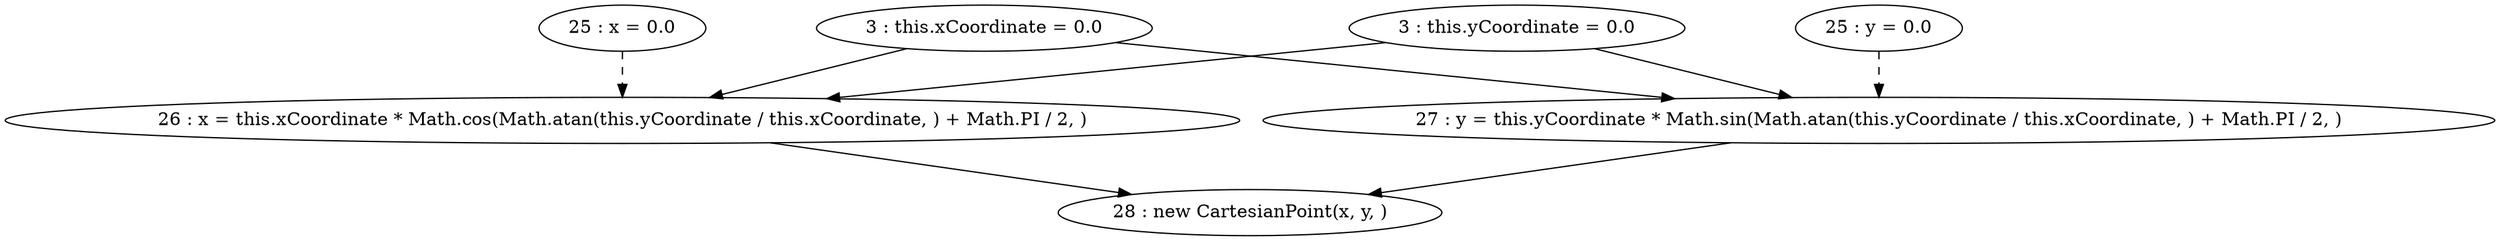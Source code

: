 digraph G {
"3 : this.xCoordinate = 0.0"
"3 : this.xCoordinate = 0.0" -> "26 : x = this.xCoordinate * Math.cos(Math.atan(this.yCoordinate / this.xCoordinate, ) + Math.PI / 2, )"
"3 : this.xCoordinate = 0.0" -> "27 : y = this.yCoordinate * Math.sin(Math.atan(this.yCoordinate / this.xCoordinate, ) + Math.PI / 2, )"
"3 : this.yCoordinate = 0.0"
"3 : this.yCoordinate = 0.0" -> "26 : x = this.xCoordinate * Math.cos(Math.atan(this.yCoordinate / this.xCoordinate, ) + Math.PI / 2, )"
"3 : this.yCoordinate = 0.0" -> "27 : y = this.yCoordinate * Math.sin(Math.atan(this.yCoordinate / this.xCoordinate, ) + Math.PI / 2, )"
"25 : x = 0.0"
"25 : x = 0.0" -> "26 : x = this.xCoordinate * Math.cos(Math.atan(this.yCoordinate / this.xCoordinate, ) + Math.PI / 2, )" [style=dashed]
"25 : y = 0.0"
"25 : y = 0.0" -> "27 : y = this.yCoordinate * Math.sin(Math.atan(this.yCoordinate / this.xCoordinate, ) + Math.PI / 2, )" [style=dashed]
"26 : x = this.xCoordinate * Math.cos(Math.atan(this.yCoordinate / this.xCoordinate, ) + Math.PI / 2, )"
"26 : x = this.xCoordinate * Math.cos(Math.atan(this.yCoordinate / this.xCoordinate, ) + Math.PI / 2, )" -> "28 : new CartesianPoint(x, y, )"
"27 : y = this.yCoordinate * Math.sin(Math.atan(this.yCoordinate / this.xCoordinate, ) + Math.PI / 2, )"
"27 : y = this.yCoordinate * Math.sin(Math.atan(this.yCoordinate / this.xCoordinate, ) + Math.PI / 2, )" -> "28 : new CartesianPoint(x, y, )"
"28 : new CartesianPoint(x, y, )"
}
